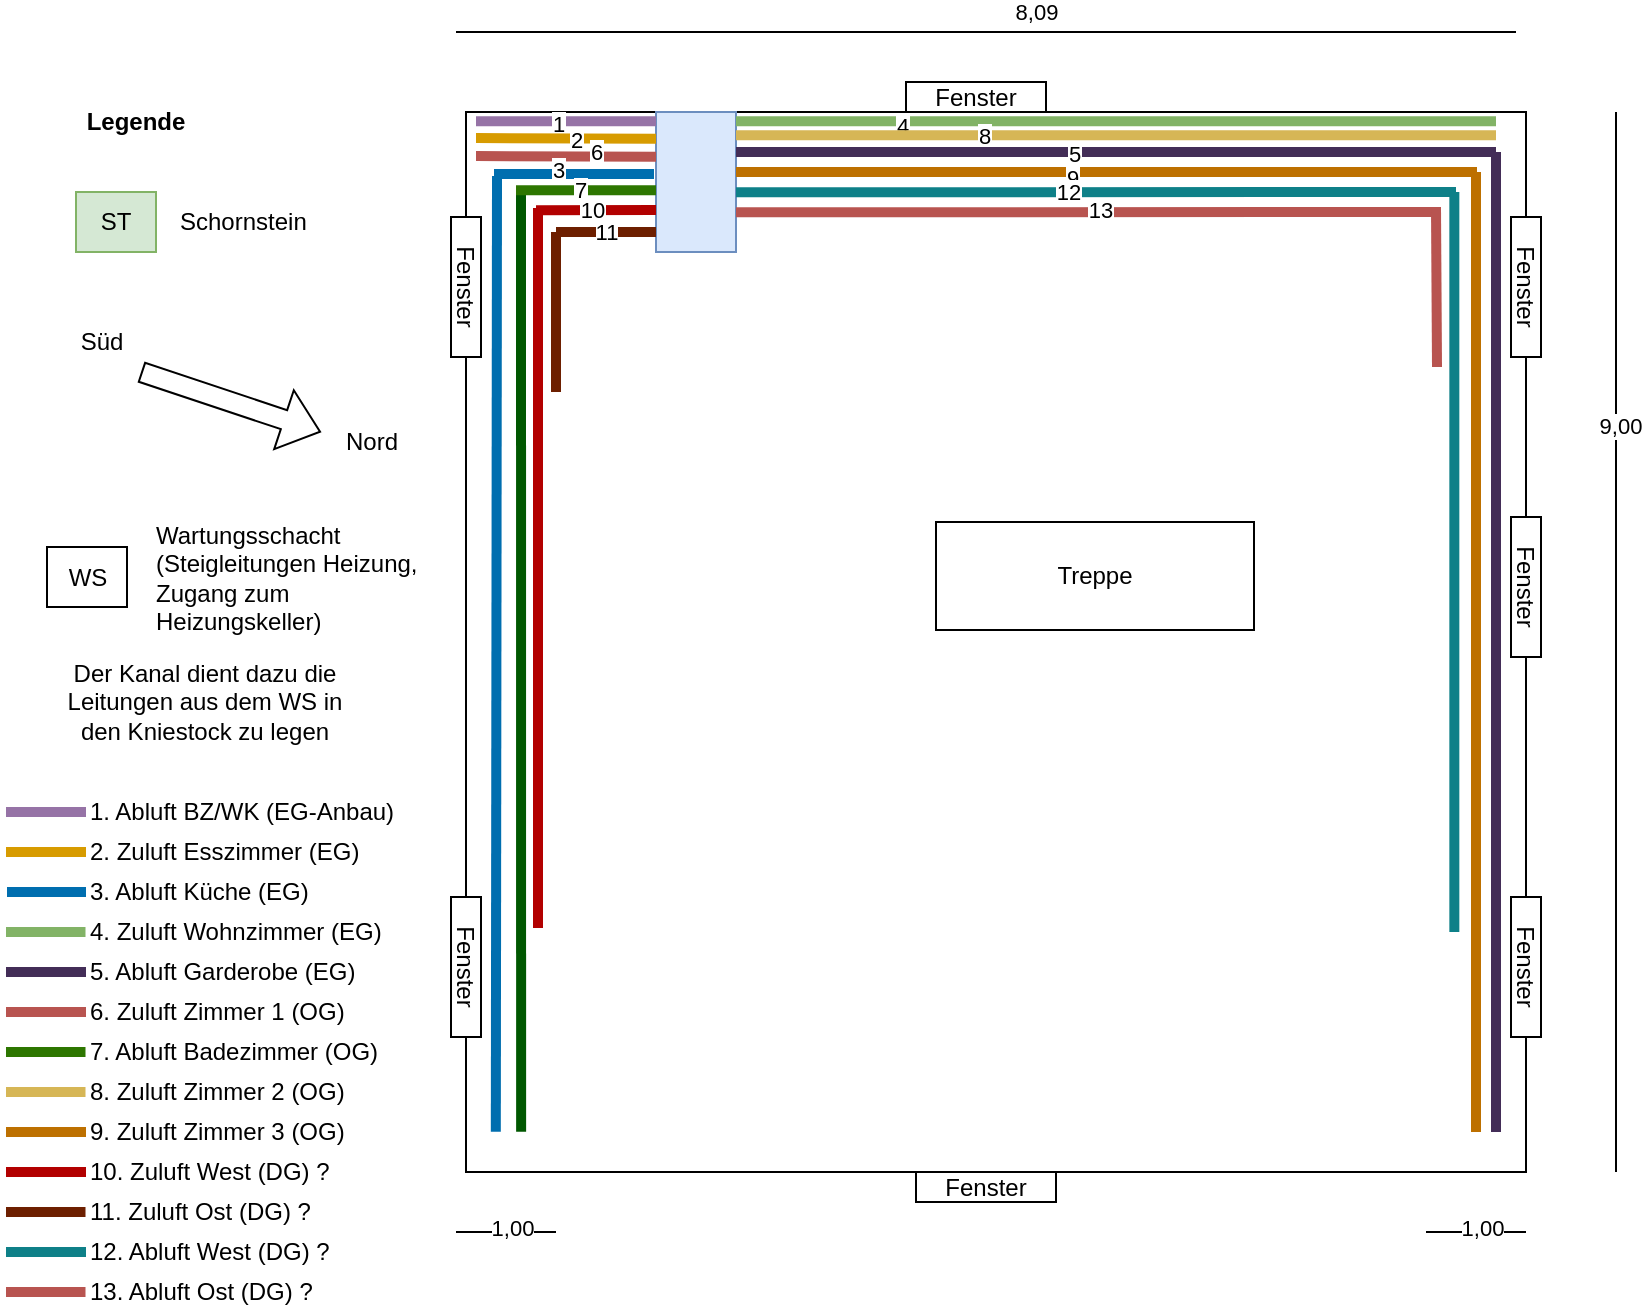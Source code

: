 <mxfile version="24.8.3">
  <diagram name="Seite-1" id="Y9C5wVx7RIW8EZkptMKy">
    <mxGraphModel dx="979" dy="818" grid="1" gridSize="10" guides="1" tooltips="1" connect="1" arrows="1" fold="1" page="1" pageScale="1" pageWidth="827" pageHeight="1169" math="0" shadow="0">
      <root>
        <mxCell id="0" />
        <mxCell id="1" parent="0" />
        <mxCell id="4Ki8aTBxuD5668MgcmTE-1" value="" style="whiteSpace=wrap;html=1;aspect=fixed;fillColor=none;strokeColor=#000000;verticalAlign=middle;align=left;" parent="1" vertex="1">
          <mxGeometry x="235" y="80" width="530" height="530" as="geometry" />
        </mxCell>
        <mxCell id="4Ki8aTBxuD5668MgcmTE-4" value="Treppe" style="rounded=0;whiteSpace=wrap;html=1;" parent="1" vertex="1">
          <mxGeometry x="470" y="285" width="159" height="54" as="geometry" />
        </mxCell>
        <mxCell id="4Ki8aTBxuD5668MgcmTE-14" value="" style="endArrow=none;html=1;rounded=0;" parent="1" edge="1">
          <mxGeometry width="50" height="50" relative="1" as="geometry">
            <mxPoint x="760" y="40" as="sourcePoint" />
            <mxPoint x="230" y="40" as="targetPoint" />
          </mxGeometry>
        </mxCell>
        <mxCell id="4Ki8aTBxuD5668MgcmTE-15" value="&lt;div&gt;8,09&lt;/div&gt;" style="edgeLabel;html=1;align=center;verticalAlign=middle;resizable=0;points=[];" parent="4Ki8aTBxuD5668MgcmTE-14" vertex="1" connectable="0">
          <mxGeometry x="-0.185" y="2" relative="1" as="geometry">
            <mxPoint x="-24" y="-12" as="offset" />
          </mxGeometry>
        </mxCell>
        <mxCell id="4Ki8aTBxuD5668MgcmTE-17" value="ST" style="rounded=0;whiteSpace=wrap;html=1;fillColor=#d5e8d4;strokeColor=#82b366;" parent="1" vertex="1">
          <mxGeometry x="40" y="120" width="40" height="30" as="geometry" />
        </mxCell>
        <mxCell id="4Ki8aTBxuD5668MgcmTE-18" value="Schornstein " style="text;html=1;align=left;verticalAlign=middle;whiteSpace=wrap;rounded=0;" parent="1" vertex="1">
          <mxGeometry x="90" y="120" width="60" height="30" as="geometry" />
        </mxCell>
        <mxCell id="4Ki8aTBxuD5668MgcmTE-19" value="Legende" style="text;html=1;align=center;verticalAlign=middle;whiteSpace=wrap;rounded=0;fontStyle=1" parent="1" vertex="1">
          <mxGeometry x="40" y="70" width="60" height="30" as="geometry" />
        </mxCell>
        <mxCell id="4Ki8aTBxuD5668MgcmTE-20" value="" style="endArrow=none;html=1;rounded=0;" parent="1" edge="1">
          <mxGeometry width="50" height="50" relative="1" as="geometry">
            <mxPoint x="810" y="610" as="sourcePoint" />
            <mxPoint x="810" y="80" as="targetPoint" />
          </mxGeometry>
        </mxCell>
        <mxCell id="4Ki8aTBxuD5668MgcmTE-21" value="9,00" style="edgeLabel;html=1;align=center;verticalAlign=middle;resizable=0;points=[];" parent="4Ki8aTBxuD5668MgcmTE-20" vertex="1" connectable="0">
          <mxGeometry x="0.41" y="-2" relative="1" as="geometry">
            <mxPoint as="offset" />
          </mxGeometry>
        </mxCell>
        <mxCell id="4Ki8aTBxuD5668MgcmTE-23" value="" style="endArrow=none;html=1;rounded=0;" parent="1" edge="1">
          <mxGeometry width="50" height="50" relative="1" as="geometry">
            <mxPoint x="280" y="640" as="sourcePoint" />
            <mxPoint x="230" y="640" as="targetPoint" />
          </mxGeometry>
        </mxCell>
        <mxCell id="4Ki8aTBxuD5668MgcmTE-24" value="3" style="edgeLabel;html=1;align=center;verticalAlign=middle;resizable=0;points=[];" parent="4Ki8aTBxuD5668MgcmTE-23" vertex="1" connectable="0">
          <mxGeometry x="-0.069" y="-2" relative="1" as="geometry">
            <mxPoint as="offset" />
          </mxGeometry>
        </mxCell>
        <mxCell id="4Ki8aTBxuD5668MgcmTE-25" value="1,00" style="edgeLabel;html=1;align=center;verticalAlign=middle;resizable=0;points=[];" parent="4Ki8aTBxuD5668MgcmTE-23" vertex="1" connectable="0">
          <mxGeometry x="-0.097" y="-2" relative="1" as="geometry">
            <mxPoint as="offset" />
          </mxGeometry>
        </mxCell>
        <mxCell id="4Ki8aTBxuD5668MgcmTE-26" value="" style="endArrow=none;html=1;rounded=0;" parent="1" edge="1">
          <mxGeometry width="50" height="50" relative="1" as="geometry">
            <mxPoint x="765" y="640" as="sourcePoint" />
            <mxPoint x="715" y="640" as="targetPoint" />
          </mxGeometry>
        </mxCell>
        <mxCell id="4Ki8aTBxuD5668MgcmTE-27" value="3" style="edgeLabel;html=1;align=center;verticalAlign=middle;resizable=0;points=[];" parent="4Ki8aTBxuD5668MgcmTE-26" vertex="1" connectable="0">
          <mxGeometry x="-0.069" y="-2" relative="1" as="geometry">
            <mxPoint as="offset" />
          </mxGeometry>
        </mxCell>
        <mxCell id="4Ki8aTBxuD5668MgcmTE-28" value="1,00" style="edgeLabel;html=1;align=center;verticalAlign=middle;resizable=0;points=[];" parent="4Ki8aTBxuD5668MgcmTE-26" vertex="1" connectable="0">
          <mxGeometry x="-0.097" y="-2" relative="1" as="geometry">
            <mxPoint as="offset" />
          </mxGeometry>
        </mxCell>
        <mxCell id="4Ki8aTBxuD5668MgcmTE-29" value="" style="shape=flexArrow;endArrow=classic;html=1;rounded=0;" parent="1" edge="1">
          <mxGeometry width="50" height="50" relative="1" as="geometry">
            <mxPoint x="72.5" y="210" as="sourcePoint" />
            <mxPoint x="162.5" y="240" as="targetPoint" />
          </mxGeometry>
        </mxCell>
        <mxCell id="4Ki8aTBxuD5668MgcmTE-30" value="Süd" style="text;html=1;align=center;verticalAlign=middle;whiteSpace=wrap;rounded=0;" parent="1" vertex="1">
          <mxGeometry x="22.5" y="180" width="60" height="30" as="geometry" />
        </mxCell>
        <mxCell id="4Ki8aTBxuD5668MgcmTE-31" value="Nord" style="text;html=1;align=center;verticalAlign=middle;whiteSpace=wrap;rounded=0;" parent="1" vertex="1">
          <mxGeometry x="157.5" y="230" width="60" height="30" as="geometry" />
        </mxCell>
        <mxCell id="4Ki8aTBxuD5668MgcmTE-35" value="Der Kanal dient dazu die Leitungen aus dem WS in den Kniestock zu legen" style="text;html=1;align=center;verticalAlign=middle;whiteSpace=wrap;rounded=0;" parent="1" vertex="1">
          <mxGeometry x="25.5" y="357.5" width="157" height="35" as="geometry" />
        </mxCell>
        <mxCell id="4Ki8aTBxuD5668MgcmTE-36" value="Fenster" style="rounded=0;whiteSpace=wrap;html=1;" parent="1" vertex="1">
          <mxGeometry x="460" y="610" width="70" height="15" as="geometry" />
        </mxCell>
        <mxCell id="4Ki8aTBxuD5668MgcmTE-37" value="Fenster" style="rounded=0;whiteSpace=wrap;html=1;" parent="1" vertex="1">
          <mxGeometry x="455" y="65" width="70" height="15" as="geometry" />
        </mxCell>
        <mxCell id="4Ki8aTBxuD5668MgcmTE-38" value="Fenster" style="rounded=0;whiteSpace=wrap;html=1;rotation=90;" parent="1" vertex="1">
          <mxGeometry x="730" y="160" width="70" height="15" as="geometry" />
        </mxCell>
        <mxCell id="4Ki8aTBxuD5668MgcmTE-39" value="Fenster" style="rounded=0;whiteSpace=wrap;html=1;rotation=90;" parent="1" vertex="1">
          <mxGeometry x="730" y="500" width="70" height="15" as="geometry" />
        </mxCell>
        <mxCell id="4Ki8aTBxuD5668MgcmTE-40" value="Fenster" style="rounded=0;whiteSpace=wrap;html=1;rotation=90;" parent="1" vertex="1">
          <mxGeometry x="730" y="310" width="70" height="15" as="geometry" />
        </mxCell>
        <mxCell id="4Ki8aTBxuD5668MgcmTE-41" value="Fenster" style="rounded=0;whiteSpace=wrap;html=1;rotation=90;" parent="1" vertex="1">
          <mxGeometry x="200" y="160" width="70" height="15" as="geometry" />
        </mxCell>
        <mxCell id="4Ki8aTBxuD5668MgcmTE-42" value="Fenster" style="rounded=0;whiteSpace=wrap;html=1;rotation=90;" parent="1" vertex="1">
          <mxGeometry x="200" y="500" width="70" height="15" as="geometry" />
        </mxCell>
        <mxCell id="4Ki8aTBxuD5668MgcmTE-43" value="WS" style="rounded=0;whiteSpace=wrap;html=1;" parent="1" vertex="1">
          <mxGeometry x="25.5" y="297.5" width="40" height="30" as="geometry" />
        </mxCell>
        <mxCell id="4Ki8aTBxuD5668MgcmTE-44" value="Wartungsschacht&lt;br&gt;(Steigleitungen Heizung, Zugang zum Heizungskeller)" style="text;html=1;align=left;verticalAlign=middle;whiteSpace=wrap;rounded=0;" parent="1" vertex="1">
          <mxGeometry x="77.5" y="297.5" width="140" height="30" as="geometry" />
        </mxCell>
        <mxCell id="Gohh17GeNElbDkqMABfB-2" value="" style="rounded=0;whiteSpace=wrap;html=1;fillColor=#dae8fc;strokeColor=#6c8ebf;" parent="1" vertex="1">
          <mxGeometry x="330" y="80" width="40" height="70" as="geometry" />
        </mxCell>
        <mxCell id="Gohh17GeNElbDkqMABfB-8" value="" style="endArrow=none;html=1;rounded=0;strokeWidth=5;fillColor=#f0a30a;strokeColor=#BD7000;" parent="1" edge="1">
          <mxGeometry width="50" height="50" relative="1" as="geometry">
            <mxPoint x="740" y="590" as="sourcePoint" />
            <mxPoint x="740" y="110" as="targetPoint" />
          </mxGeometry>
        </mxCell>
        <mxCell id="Gohh17GeNElbDkqMABfB-9" value="" style="endArrow=none;html=1;rounded=0;strokeWidth=5;fillColor=#d5e8d4;strokeColor=#82b366;" parent="1" edge="1">
          <mxGeometry width="50" height="50" relative="1" as="geometry">
            <mxPoint x="750" y="84.58" as="sourcePoint" />
            <mxPoint x="370" y="84.58" as="targetPoint" />
          </mxGeometry>
        </mxCell>
        <mxCell id="Gohh17GeNElbDkqMABfB-40" value="4" style="edgeLabel;html=1;align=center;verticalAlign=middle;resizable=0;points=[];" parent="Gohh17GeNElbDkqMABfB-9" vertex="1" connectable="0">
          <mxGeometry x="0.564" y="2" relative="1" as="geometry">
            <mxPoint as="offset" />
          </mxGeometry>
        </mxCell>
        <mxCell id="Gohh17GeNElbDkqMABfB-10" value="" style="endArrow=none;html=1;rounded=0;strokeWidth=5;fillColor=#fff2cc;strokeColor=#d6b656;" parent="1" edge="1">
          <mxGeometry width="50" height="50" relative="1" as="geometry">
            <mxPoint x="750" y="91.58" as="sourcePoint" />
            <mxPoint x="370" y="91.58" as="targetPoint" />
          </mxGeometry>
        </mxCell>
        <mxCell id="Gohh17GeNElbDkqMABfB-43" value="8" style="edgeLabel;html=1;align=center;verticalAlign=middle;resizable=0;points=[];" parent="Gohh17GeNElbDkqMABfB-10" vertex="1" connectable="0">
          <mxGeometry x="0.351" relative="1" as="geometry">
            <mxPoint as="offset" />
          </mxGeometry>
        </mxCell>
        <mxCell id="Gohh17GeNElbDkqMABfB-11" value="" style="endArrow=none;html=1;rounded=0;strokeWidth=5;fillColor=#e1d5e7;strokeColor=#9673a6;exitX=0;exitY=0;exitDx=0;exitDy=0;" parent="1" edge="1">
          <mxGeometry width="50" height="50" relative="1" as="geometry">
            <mxPoint x="330" y="84.58" as="sourcePoint" />
            <mxPoint x="240" y="84.58" as="targetPoint" />
          </mxGeometry>
        </mxCell>
        <mxCell id="Gohh17GeNElbDkqMABfB-27" value="1" style="edgeLabel;html=1;align=center;verticalAlign=middle;resizable=0;points=[];" parent="Gohh17GeNElbDkqMABfB-11" vertex="1" connectable="0">
          <mxGeometry x="0.085" y="1" relative="1" as="geometry">
            <mxPoint as="offset" />
          </mxGeometry>
        </mxCell>
        <mxCell id="Gohh17GeNElbDkqMABfB-12" value="" style="endArrow=none;html=1;rounded=0;strokeWidth=5;fillColor=#ffe6cc;strokeColor=#d79b00;" parent="1" edge="1">
          <mxGeometry width="50" height="50" relative="1" as="geometry">
            <mxPoint x="330" y="93.42" as="sourcePoint" />
            <mxPoint x="240" y="93" as="targetPoint" />
          </mxGeometry>
        </mxCell>
        <mxCell id="Gohh17GeNElbDkqMABfB-28" value="2" style="edgeLabel;html=1;align=center;verticalAlign=middle;resizable=0;points=[];" parent="Gohh17GeNElbDkqMABfB-12" vertex="1" connectable="0">
          <mxGeometry x="-0.099" y="1" relative="1" as="geometry">
            <mxPoint as="offset" />
          </mxGeometry>
        </mxCell>
        <mxCell id="Gohh17GeNElbDkqMABfB-13" value="" style="endArrow=none;html=1;rounded=0;strokeWidth=5;fillColor=#f8cecc;strokeColor=#b85450;" parent="1" edge="1">
          <mxGeometry width="50" height="50" relative="1" as="geometry">
            <mxPoint x="330" y="102.42" as="sourcePoint" />
            <mxPoint x="240" y="102" as="targetPoint" />
          </mxGeometry>
        </mxCell>
        <mxCell id="Gohh17GeNElbDkqMABfB-33" value="6" style="edgeLabel;html=1;align=center;verticalAlign=middle;resizable=0;points=[];" parent="Gohh17GeNElbDkqMABfB-13" vertex="1" connectable="0">
          <mxGeometry x="-0.129" y="-3" relative="1" as="geometry">
            <mxPoint x="9" y="1" as="offset" />
          </mxGeometry>
        </mxCell>
        <mxCell id="Gohh17GeNElbDkqMABfB-14" value="" style="endArrow=none;html=1;rounded=0;strokeWidth=5;fillColor=#1ba1e2;strokeColor=#006EAF;exitX=0.047;exitY=0.962;exitDx=0;exitDy=0;exitPerimeter=0;" parent="1" edge="1">
          <mxGeometry width="50" height="50" relative="1" as="geometry">
            <mxPoint x="249.91" y="589.86" as="sourcePoint" />
            <mxPoint x="250.5" y="112" as="targetPoint" />
          </mxGeometry>
        </mxCell>
        <mxCell id="Gohh17GeNElbDkqMABfB-15" value="" style="endArrow=none;html=1;rounded=0;strokeWidth=5;fillColor=#1ba1e2;strokeColor=#006EAF;" parent="1" edge="1">
          <mxGeometry width="50" height="50" relative="1" as="geometry">
            <mxPoint x="329" y="111" as="sourcePoint" />
            <mxPoint x="249" y="111" as="targetPoint" />
          </mxGeometry>
        </mxCell>
        <mxCell id="Gohh17GeNElbDkqMABfB-32" value="3" style="edgeLabel;html=1;align=center;verticalAlign=middle;resizable=0;points=[];" parent="Gohh17GeNElbDkqMABfB-15" vertex="1" connectable="0">
          <mxGeometry x="0.213" y="-2" relative="1" as="geometry">
            <mxPoint as="offset" />
          </mxGeometry>
        </mxCell>
        <mxCell id="Gohh17GeNElbDkqMABfB-16" value="" style="endArrow=none;html=1;rounded=0;strokeWidth=5;fillColor=#008a00;strokeColor=#005700;exitX=0.052;exitY=0.962;exitDx=0;exitDy=0;exitPerimeter=0;" parent="1" source="4Ki8aTBxuD5668MgcmTE-1" edge="1">
          <mxGeometry width="50" height="50" relative="1" as="geometry">
            <mxPoint x="260.0" y="560.0" as="sourcePoint" />
            <mxPoint x="262.5" y="120" as="targetPoint" />
          </mxGeometry>
        </mxCell>
        <mxCell id="Gohh17GeNElbDkqMABfB-17" value="" style="endArrow=none;html=1;rounded=0;strokeWidth=5;fillColor=#60a917;strokeColor=#2D7600;" parent="1" edge="1">
          <mxGeometry width="50" height="50" relative="1" as="geometry">
            <mxPoint x="330" y="119.17" as="sourcePoint" />
            <mxPoint x="260" y="119.17" as="targetPoint" />
          </mxGeometry>
        </mxCell>
        <mxCell id="Gohh17GeNElbDkqMABfB-37" value="7" style="edgeLabel;html=1;align=center;verticalAlign=middle;resizable=0;points=[];" parent="Gohh17GeNElbDkqMABfB-17" vertex="1" connectable="0">
          <mxGeometry x="0.08" relative="1" as="geometry">
            <mxPoint as="offset" />
          </mxGeometry>
        </mxCell>
        <mxCell id="Gohh17GeNElbDkqMABfB-18" value="" style="endArrow=none;html=1;rounded=0;strokeWidth=5;fillColor=#76608a;strokeColor=#432D57;" parent="1" edge="1">
          <mxGeometry width="50" height="50" relative="1" as="geometry">
            <mxPoint x="750" y="100" as="sourcePoint" />
            <mxPoint x="370" y="100" as="targetPoint" />
          </mxGeometry>
        </mxCell>
        <mxCell id="Gohh17GeNElbDkqMABfB-46" value="5" style="edgeLabel;html=1;align=center;verticalAlign=middle;resizable=0;points=[];" parent="Gohh17GeNElbDkqMABfB-18" vertex="1" connectable="0">
          <mxGeometry x="0.114" y="1" relative="1" as="geometry">
            <mxPoint as="offset" />
          </mxGeometry>
        </mxCell>
        <mxCell id="Gohh17GeNElbDkqMABfB-19" value="" style="endArrow=none;html=1;rounded=0;strokeWidth=5;fillColor=#76608a;strokeColor=#432D57;" parent="1" edge="1">
          <mxGeometry width="50" height="50" relative="1" as="geometry">
            <mxPoint x="750" y="590" as="sourcePoint" />
            <mxPoint x="750" y="100" as="targetPoint" />
          </mxGeometry>
        </mxCell>
        <mxCell id="Gohh17GeNElbDkqMABfB-20" value="" style="endArrow=none;html=1;rounded=0;strokeWidth=5;fillColor=#f0a30a;strokeColor=#BD7000;" parent="1" edge="1">
          <mxGeometry width="50" height="50" relative="1" as="geometry">
            <mxPoint x="370" y="110" as="sourcePoint" />
            <mxPoint x="740.5" y="110" as="targetPoint" />
          </mxGeometry>
        </mxCell>
        <mxCell id="Gohh17GeNElbDkqMABfB-49" value="9" style="edgeLabel;html=1;align=center;verticalAlign=middle;resizable=0;points=[];" parent="Gohh17GeNElbDkqMABfB-20" vertex="1" connectable="0">
          <mxGeometry x="-0.096" y="-3" relative="1" as="geometry">
            <mxPoint as="offset" />
          </mxGeometry>
        </mxCell>
        <mxCell id="Gohh17GeNElbDkqMABfB-21" value="" style="endArrow=none;html=1;rounded=0;strokeWidth=5;fillColor=#e1d5e7;strokeColor=#9673a6;exitX=0;exitY=0.5;exitDx=0;exitDy=0;" parent="1" edge="1" source="Gohh17GeNElbDkqMABfB-22">
          <mxGeometry width="50" height="50" relative="1" as="geometry">
            <mxPoint x="40" y="430" as="sourcePoint" />
            <mxPoint x="5" y="430" as="targetPoint" />
          </mxGeometry>
        </mxCell>
        <mxCell id="Gohh17GeNElbDkqMABfB-22" value="1. Abluft BZ/WK (EG-Anbau)" style="text;html=1;align=left;verticalAlign=middle;whiteSpace=wrap;rounded=0;" parent="1" vertex="1">
          <mxGeometry x="45" y="420" width="170" height="20" as="geometry" />
        </mxCell>
        <mxCell id="Gohh17GeNElbDkqMABfB-23" value="" style="endArrow=none;html=1;rounded=0;strokeWidth=5;fillColor=#ffe6cc;strokeColor=#d79b00;exitX=0;exitY=0.5;exitDx=0;exitDy=0;" parent="1" edge="1" source="Gohh17GeNElbDkqMABfB-24">
          <mxGeometry width="50" height="50" relative="1" as="geometry">
            <mxPoint x="40" y="450" as="sourcePoint" />
            <mxPoint x="5" y="450" as="targetPoint" />
          </mxGeometry>
        </mxCell>
        <mxCell id="Gohh17GeNElbDkqMABfB-24" value="2. Zuluft Esszimmer (EG)" style="text;html=1;align=left;verticalAlign=middle;whiteSpace=wrap;rounded=0;" parent="1" vertex="1">
          <mxGeometry x="45" y="440" width="190" height="20" as="geometry" />
        </mxCell>
        <mxCell id="Gohh17GeNElbDkqMABfB-25" value="" style="endArrow=none;html=1;rounded=0;strokeWidth=5;fillColor=#f8cecc;strokeColor=#b85450;exitX=0;exitY=0.5;exitDx=0;exitDy=0;" parent="1" edge="1" source="Gohh17GeNElbDkqMABfB-26">
          <mxGeometry width="50" height="50" relative="1" as="geometry">
            <mxPoint x="40" y="530" as="sourcePoint" />
            <mxPoint x="5" y="530" as="targetPoint" />
          </mxGeometry>
        </mxCell>
        <mxCell id="Gohh17GeNElbDkqMABfB-26" value="6. Zuluft Zimmer 1 (OG)" style="text;html=1;align=left;verticalAlign=middle;whiteSpace=wrap;rounded=0;" parent="1" vertex="1">
          <mxGeometry x="45" y="520" width="190" height="20" as="geometry" />
        </mxCell>
        <mxCell id="Gohh17GeNElbDkqMABfB-30" value="" style="endArrow=none;html=1;rounded=0;strokeWidth=5;fillColor=#1ba1e2;strokeColor=#006EAF;exitX=0;exitY=0.5;exitDx=0;exitDy=0;" parent="1" edge="1" source="Gohh17GeNElbDkqMABfB-31">
          <mxGeometry width="50" height="50" relative="1" as="geometry">
            <mxPoint x="40" y="470" as="sourcePoint" />
            <mxPoint x="5.5" y="470" as="targetPoint" />
          </mxGeometry>
        </mxCell>
        <mxCell id="Gohh17GeNElbDkqMABfB-31" value="3. Abluft Küche (EG)" style="text;html=1;align=left;verticalAlign=middle;whiteSpace=wrap;rounded=0;" parent="1" vertex="1">
          <mxGeometry x="45" y="460" width="190" height="20" as="geometry" />
        </mxCell>
        <mxCell id="Gohh17GeNElbDkqMABfB-35" value="" style="endArrow=none;html=1;rounded=0;strokeWidth=5;fillColor=#60a917;strokeColor=#2D7600;exitX=0;exitY=0.5;exitDx=0;exitDy=0;" parent="1" edge="1" source="Gohh17GeNElbDkqMABfB-36">
          <mxGeometry width="50" height="50" relative="1" as="geometry">
            <mxPoint x="39.75" y="550" as="sourcePoint" />
            <mxPoint x="5" y="550" as="targetPoint" />
          </mxGeometry>
        </mxCell>
        <mxCell id="Gohh17GeNElbDkqMABfB-36" value="7. Abluft Badezimmer (OG)" style="text;html=1;align=left;verticalAlign=middle;whiteSpace=wrap;rounded=0;" parent="1" vertex="1">
          <mxGeometry x="44.75" y="540" width="190" height="20" as="geometry" />
        </mxCell>
        <mxCell id="Gohh17GeNElbDkqMABfB-38" value="" style="endArrow=none;html=1;rounded=0;strokeWidth=5;fillColor=#d5e8d4;strokeColor=#82b366;exitX=0;exitY=0.5;exitDx=0;exitDy=0;" parent="1" edge="1" source="Gohh17GeNElbDkqMABfB-39">
          <mxGeometry width="50" height="50" relative="1" as="geometry">
            <mxPoint x="40" y="490" as="sourcePoint" />
            <mxPoint x="5" y="490" as="targetPoint" />
          </mxGeometry>
        </mxCell>
        <mxCell id="Gohh17GeNElbDkqMABfB-39" value="4. Zuluft Wohnzimmer (EG)" style="text;html=1;align=left;verticalAlign=middle;whiteSpace=wrap;rounded=0;" parent="1" vertex="1">
          <mxGeometry x="44.75" y="480" width="190" height="20" as="geometry" />
        </mxCell>
        <mxCell id="Gohh17GeNElbDkqMABfB-41" value="" style="endArrow=none;html=1;rounded=0;strokeWidth=5;fillColor=#fff2cc;strokeColor=#d6b656;exitX=0;exitY=0.5;exitDx=0;exitDy=0;" parent="1" edge="1" source="Gohh17GeNElbDkqMABfB-42">
          <mxGeometry width="50" height="50" relative="1" as="geometry">
            <mxPoint x="40" y="570.35" as="sourcePoint" />
            <mxPoint x="5" y="570" as="targetPoint" />
          </mxGeometry>
        </mxCell>
        <mxCell id="Gohh17GeNElbDkqMABfB-42" value="8. Zuluft Zimmer 2 (OG)" style="text;html=1;align=left;verticalAlign=middle;whiteSpace=wrap;rounded=0;" parent="1" vertex="1">
          <mxGeometry x="44.75" y="560" width="190" height="20" as="geometry" />
        </mxCell>
        <mxCell id="Gohh17GeNElbDkqMABfB-44" value="" style="endArrow=none;html=1;rounded=0;strokeWidth=5;fillColor=#76608a;strokeColor=#432D57;exitX=0;exitY=0.5;exitDx=0;exitDy=0;" parent="1" edge="1" source="Gohh17GeNElbDkqMABfB-45">
          <mxGeometry width="50" height="50" relative="1" as="geometry">
            <mxPoint x="40" y="510" as="sourcePoint" />
            <mxPoint x="5" y="510" as="targetPoint" />
          </mxGeometry>
        </mxCell>
        <mxCell id="Gohh17GeNElbDkqMABfB-45" value="5. Abluft Garderobe (EG)" style="text;html=1;align=left;verticalAlign=middle;whiteSpace=wrap;rounded=0;" parent="1" vertex="1">
          <mxGeometry x="45" y="500" width="190" height="20" as="geometry" />
        </mxCell>
        <mxCell id="Gohh17GeNElbDkqMABfB-47" value="" style="endArrow=none;html=1;rounded=0;strokeWidth=5;fillColor=#f0a30a;strokeColor=#BD7000;entryX=0;entryY=0.5;entryDx=0;entryDy=0;" parent="1" edge="1" target="Gohh17GeNElbDkqMABfB-48">
          <mxGeometry width="50" height="50" relative="1" as="geometry">
            <mxPoint x="5" y="590" as="sourcePoint" />
            <mxPoint x="40" y="589.71" as="targetPoint" />
          </mxGeometry>
        </mxCell>
        <mxCell id="Gohh17GeNElbDkqMABfB-48" value="9. Zuluft Zimmer 3 (OG)" style="text;html=1;align=left;verticalAlign=middle;whiteSpace=wrap;rounded=0;" parent="1" vertex="1">
          <mxGeometry x="45" y="580" width="190" height="20" as="geometry" />
        </mxCell>
        <mxCell id="Gohh17GeNElbDkqMABfB-50" value="" style="endArrow=none;html=1;rounded=0;strokeWidth=5;fillColor=#e51400;strokeColor=#B20000;" parent="1" edge="1">
          <mxGeometry width="50" height="50" relative="1" as="geometry">
            <mxPoint x="330" y="129" as="sourcePoint" />
            <mxPoint x="270" y="129.17" as="targetPoint" />
          </mxGeometry>
        </mxCell>
        <mxCell id="Gohh17GeNElbDkqMABfB-51" value="10" style="edgeLabel;html=1;align=center;verticalAlign=middle;resizable=0;points=[];" parent="Gohh17GeNElbDkqMABfB-50" vertex="1" connectable="0">
          <mxGeometry x="0.08" relative="1" as="geometry">
            <mxPoint as="offset" />
          </mxGeometry>
        </mxCell>
        <mxCell id="Gohh17GeNElbDkqMABfB-54" value="" style="endArrow=none;html=1;rounded=0;strokeWidth=5;fillColor=#e51400;strokeColor=#B20000;exitX=0;exitY=0.5;exitDx=0;exitDy=0;" parent="1" edge="1" source="Gohh17GeNElbDkqMABfB-62">
          <mxGeometry width="50" height="50" relative="1" as="geometry">
            <mxPoint x="40" y="610" as="sourcePoint" />
            <mxPoint x="5" y="610" as="targetPoint" />
          </mxGeometry>
        </mxCell>
        <mxCell id="Gohh17GeNElbDkqMABfB-57" value="" style="endArrow=none;html=1;rounded=0;strokeWidth=5;fillColor=#e51400;strokeColor=#B20000;" parent="1" edge="1">
          <mxGeometry width="50" height="50" relative="1" as="geometry">
            <mxPoint x="271" y="128" as="sourcePoint" />
            <mxPoint x="271" y="488" as="targetPoint" />
          </mxGeometry>
        </mxCell>
        <mxCell id="Gohh17GeNElbDkqMABfB-58" value="" style="endArrow=none;html=1;rounded=0;strokeWidth=5;fillColor=#a0522d;strokeColor=#6D1F00;exitX=0;exitY=0.5;exitDx=0;exitDy=0;" parent="1" edge="1" source="Gohh17GeNElbDkqMABfB-63">
          <mxGeometry width="50" height="50" relative="1" as="geometry">
            <mxPoint x="40" y="630" as="sourcePoint" />
            <mxPoint x="5" y="630" as="targetPoint" />
          </mxGeometry>
        </mxCell>
        <mxCell id="Gohh17GeNElbDkqMABfB-59" value="" style="endArrow=none;html=1;rounded=0;strokeWidth=5;fillColor=#a0522d;strokeColor=#6D1F00;" parent="1" edge="1">
          <mxGeometry width="50" height="50" relative="1" as="geometry">
            <mxPoint x="330" y="140" as="sourcePoint" />
            <mxPoint x="280" y="140" as="targetPoint" />
          </mxGeometry>
        </mxCell>
        <mxCell id="Gohh17GeNElbDkqMABfB-61" value="11" style="edgeLabel;html=1;align=center;verticalAlign=middle;resizable=0;points=[];" parent="Gohh17GeNElbDkqMABfB-59" vertex="1" connectable="0">
          <mxGeometry x="0.023" relative="1" as="geometry">
            <mxPoint as="offset" />
          </mxGeometry>
        </mxCell>
        <mxCell id="Gohh17GeNElbDkqMABfB-60" value="" style="endArrow=none;html=1;rounded=0;strokeWidth=5;fillColor=#a0522d;strokeColor=#6D1F00;" parent="1" edge="1">
          <mxGeometry width="50" height="50" relative="1" as="geometry">
            <mxPoint x="280" y="140" as="sourcePoint" />
            <mxPoint x="280" y="220" as="targetPoint" />
          </mxGeometry>
        </mxCell>
        <mxCell id="Gohh17GeNElbDkqMABfB-62" value="10. Zuluft West (DG) ?" style="text;html=1;align=left;verticalAlign=middle;whiteSpace=wrap;rounded=0;" parent="1" vertex="1">
          <mxGeometry x="45" y="600" width="190" height="20" as="geometry" />
        </mxCell>
        <mxCell id="Gohh17GeNElbDkqMABfB-63" value="11. Zuluft Ost (DG) ?" style="text;html=1;align=left;verticalAlign=middle;whiteSpace=wrap;rounded=0;" parent="1" vertex="1">
          <mxGeometry x="44.75" y="620" width="190" height="20" as="geometry" />
        </mxCell>
        <mxCell id="-tQOdb87ntga4wkvDzhh-1" value="" style="endArrow=none;html=1;rounded=0;strokeWidth=5;fillColor=#b0e3e6;strokeColor=#0e8088;exitX=0;exitY=0.5;exitDx=0;exitDy=0;" edge="1" parent="1" source="-tQOdb87ntga4wkvDzhh-3">
          <mxGeometry width="50" height="50" relative="1" as="geometry">
            <mxPoint x="40" y="650" as="sourcePoint" />
            <mxPoint x="5" y="650" as="targetPoint" />
          </mxGeometry>
        </mxCell>
        <mxCell id="-tQOdb87ntga4wkvDzhh-2" value="" style="endArrow=none;html=1;rounded=0;strokeWidth=5;fillColor=#f8cecc;strokeColor=#b85450;exitX=0;exitY=0.5;exitDx=0;exitDy=0;gradientColor=#ea6b66;" edge="1" parent="1" source="-tQOdb87ntga4wkvDzhh-4">
          <mxGeometry width="50" height="50" relative="1" as="geometry">
            <mxPoint x="40" y="670" as="sourcePoint" />
            <mxPoint x="5" y="670" as="targetPoint" />
          </mxGeometry>
        </mxCell>
        <mxCell id="-tQOdb87ntga4wkvDzhh-3" value="12. Abluft West (DG) ?" style="text;html=1;align=left;verticalAlign=middle;whiteSpace=wrap;rounded=0;" vertex="1" parent="1">
          <mxGeometry x="45" y="640" width="190" height="20" as="geometry" />
        </mxCell>
        <mxCell id="-tQOdb87ntga4wkvDzhh-4" value="13. Abluft Ost (DG) ?" style="text;html=1;align=left;verticalAlign=middle;whiteSpace=wrap;rounded=0;" vertex="1" parent="1">
          <mxGeometry x="44.75" y="660" width="190" height="20" as="geometry" />
        </mxCell>
        <mxCell id="-tQOdb87ntga4wkvDzhh-5" value="" style="endArrow=none;html=1;rounded=0;strokeWidth=5;fillColor=#b0e3e6;strokeColor=#0e8088;" edge="1" parent="1">
          <mxGeometry width="50" height="50" relative="1" as="geometry">
            <mxPoint x="730" y="120" as="sourcePoint" />
            <mxPoint x="370" y="120.17" as="targetPoint" />
          </mxGeometry>
        </mxCell>
        <mxCell id="-tQOdb87ntga4wkvDzhh-6" value="12" style="edgeLabel;html=1;align=center;verticalAlign=middle;resizable=0;points=[];" vertex="1" connectable="0" parent="-tQOdb87ntga4wkvDzhh-5">
          <mxGeometry x="0.08" relative="1" as="geometry">
            <mxPoint as="offset" />
          </mxGeometry>
        </mxCell>
        <mxCell id="-tQOdb87ntga4wkvDzhh-7" value="" style="endArrow=none;html=1;rounded=0;strokeWidth=5;fillColor=#b0e3e6;strokeColor=#0e8088;" edge="1" parent="1">
          <mxGeometry width="50" height="50" relative="1" as="geometry">
            <mxPoint x="729.17" y="120" as="sourcePoint" />
            <mxPoint x="729.17" y="490" as="targetPoint" />
          </mxGeometry>
        </mxCell>
        <mxCell id="-tQOdb87ntga4wkvDzhh-9" value="" style="endArrow=none;html=1;rounded=0;strokeWidth=5;fillColor=#f8cecc;strokeColor=#b85450;gradientColor=#ea6b66;" edge="1" parent="1">
          <mxGeometry width="50" height="50" relative="1" as="geometry">
            <mxPoint x="720.5" y="130" as="sourcePoint" />
            <mxPoint x="370" y="130.17" as="targetPoint" />
          </mxGeometry>
        </mxCell>
        <mxCell id="-tQOdb87ntga4wkvDzhh-14" value="13" style="edgeLabel;html=1;align=center;verticalAlign=middle;resizable=0;points=[];" vertex="1" connectable="0" parent="-tQOdb87ntga4wkvDzhh-9">
          <mxGeometry x="-0.037" y="-1" relative="1" as="geometry">
            <mxPoint as="offset" />
          </mxGeometry>
        </mxCell>
        <mxCell id="-tQOdb87ntga4wkvDzhh-10" value="" style="endArrow=none;html=1;rounded=0;strokeWidth=5;fillColor=#f8cecc;strokeColor=#b85450;gradientColor=#ea6b66;" edge="1" parent="1">
          <mxGeometry width="50" height="50" relative="1" as="geometry">
            <mxPoint x="720" y="127.5" as="sourcePoint" />
            <mxPoint x="720.5" y="207.5" as="targetPoint" />
          </mxGeometry>
        </mxCell>
      </root>
    </mxGraphModel>
  </diagram>
</mxfile>
